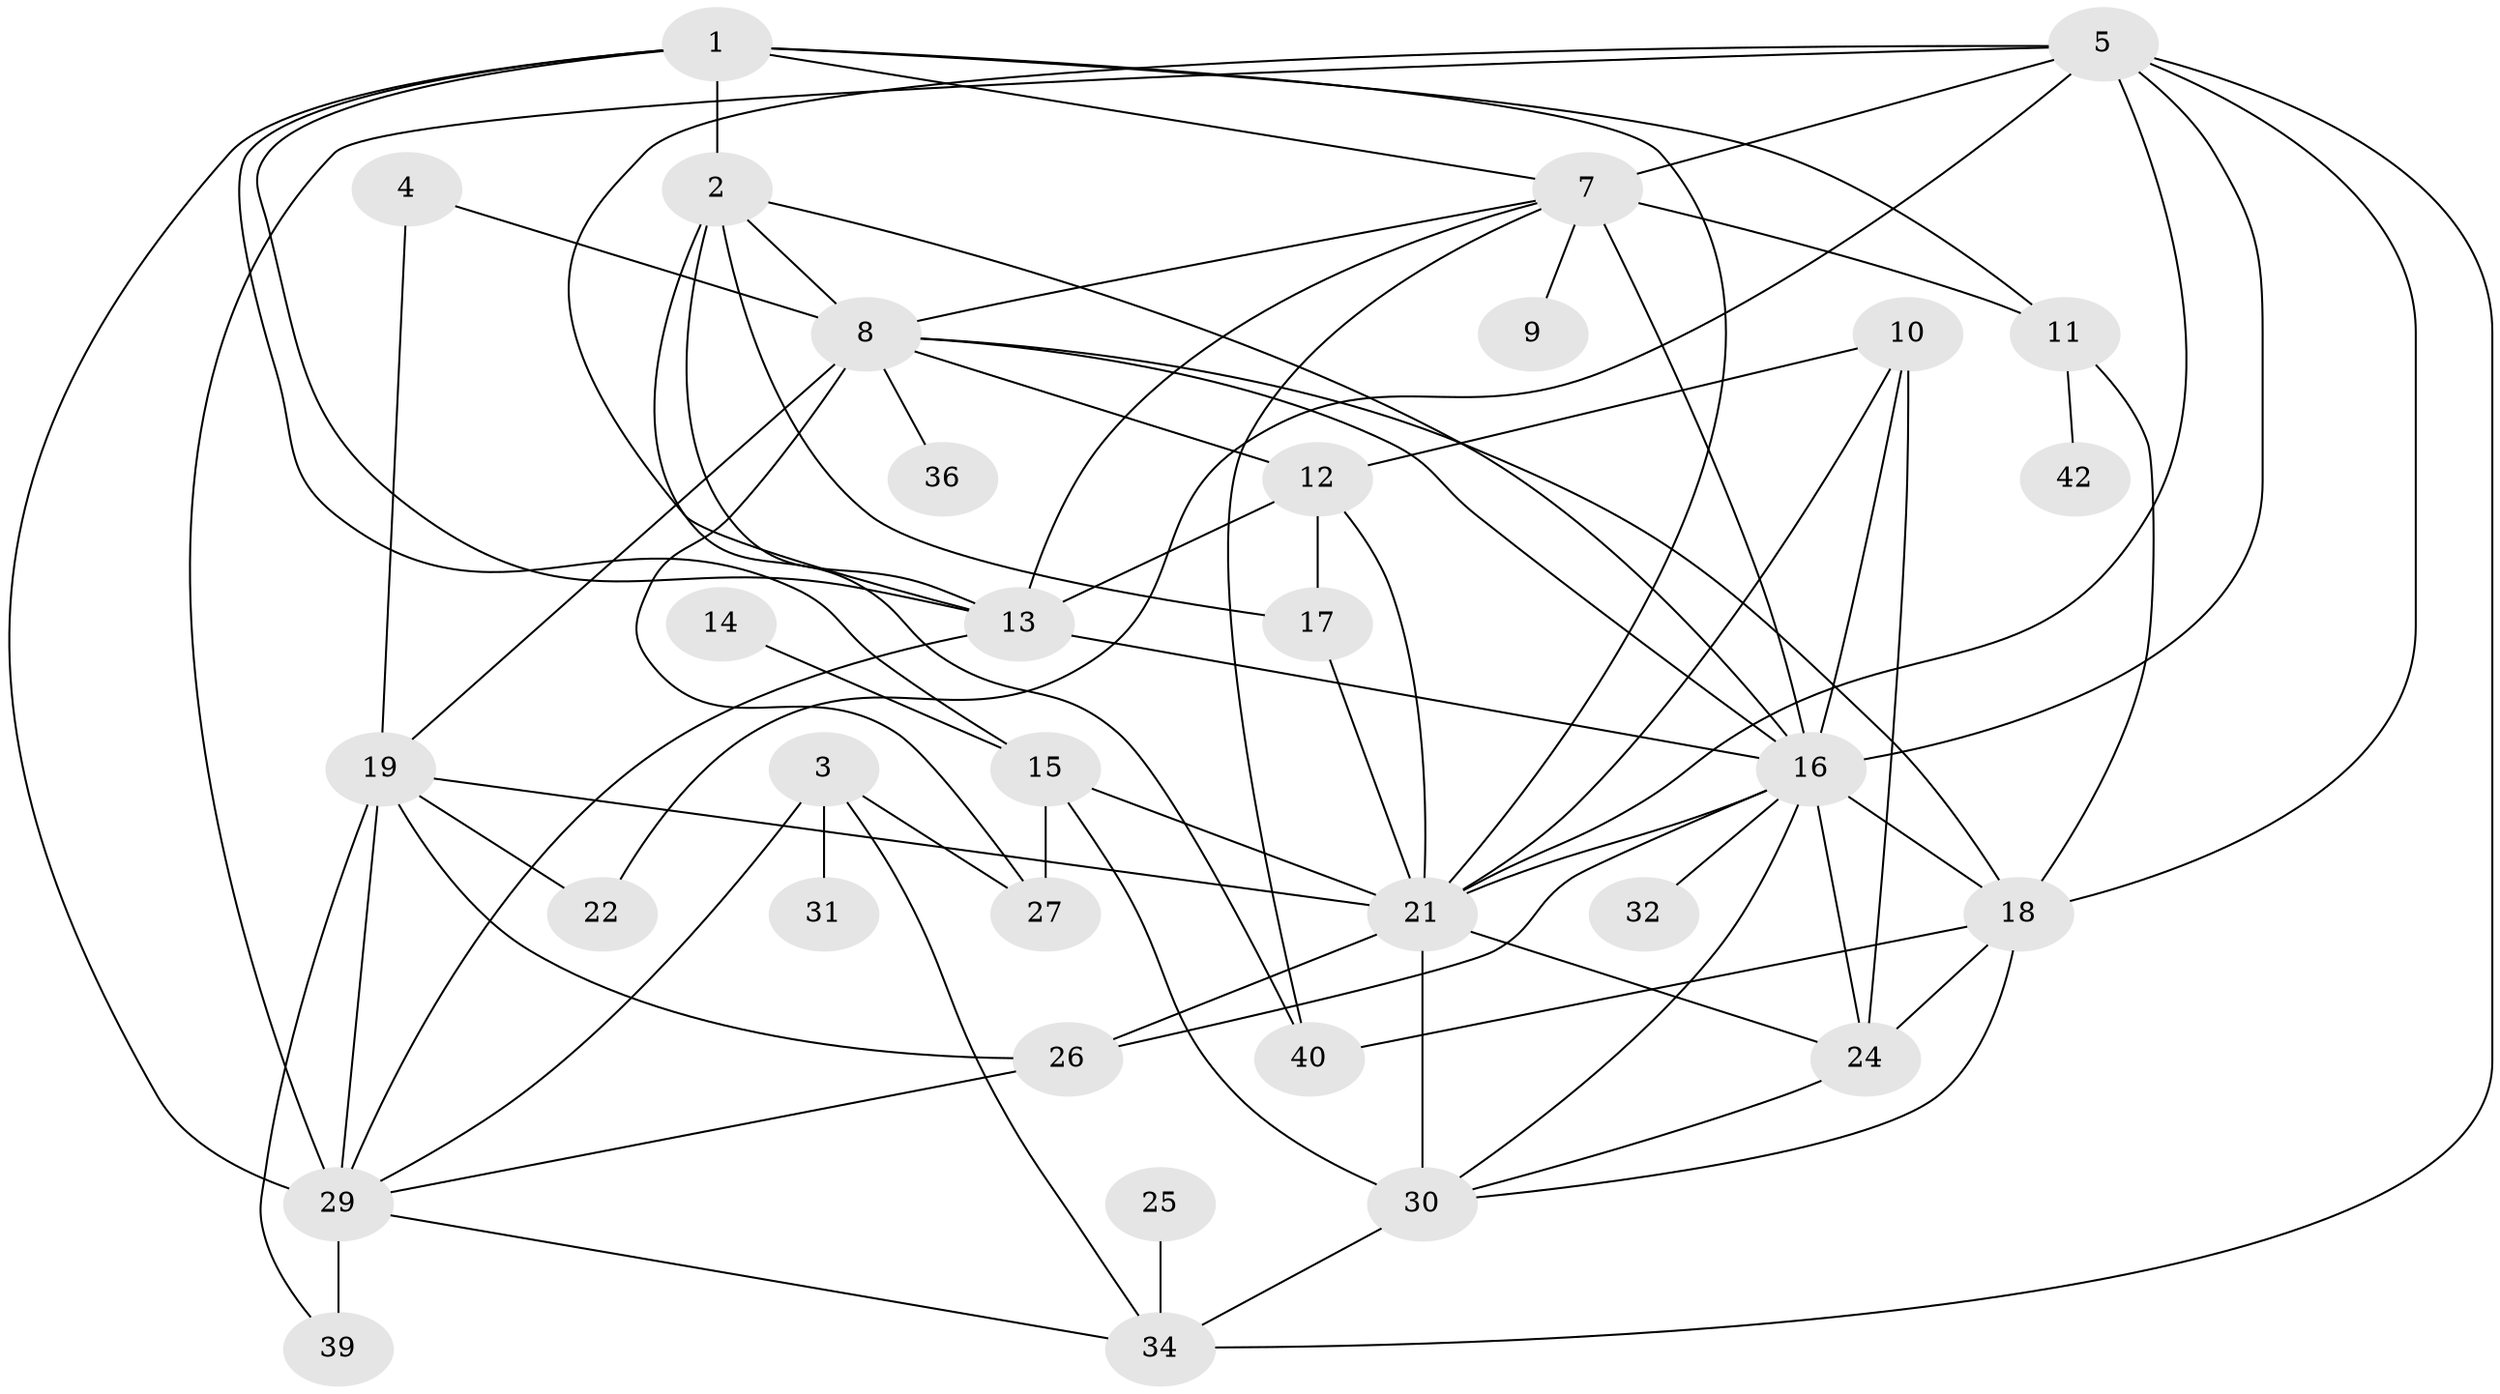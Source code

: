 // original degree distribution, {5: 0.08235294117647059, 2: 0.21176470588235294, 1: 0.1411764705882353, 6: 0.10588235294117647, 3: 0.16470588235294117, 4: 0.10588235294117647, 9: 0.011764705882352941, 7: 0.07058823529411765, 0: 0.10588235294117647}
// Generated by graph-tools (version 1.1) at 2025/48/03/04/25 22:48:35]
// undirected, 33 vertices, 77 edges
graph export_dot {
  node [color=gray90,style=filled];
  1;
  2;
  3;
  4;
  5;
  7;
  8;
  9;
  10;
  11;
  12;
  13;
  14;
  15;
  16;
  17;
  18;
  19;
  21;
  22;
  24;
  25;
  26;
  27;
  29;
  30;
  31;
  32;
  34;
  36;
  39;
  40;
  42;
  1 -- 2 [weight=1.0];
  1 -- 7 [weight=1.0];
  1 -- 11 [weight=1.0];
  1 -- 13 [weight=1.0];
  1 -- 15 [weight=1.0];
  1 -- 21 [weight=1.0];
  1 -- 29 [weight=1.0];
  2 -- 8 [weight=1.0];
  2 -- 13 [weight=1.0];
  2 -- 16 [weight=1.0];
  2 -- 17 [weight=1.0];
  2 -- 40 [weight=2.0];
  3 -- 27 [weight=1.0];
  3 -- 29 [weight=1.0];
  3 -- 31 [weight=1.0];
  3 -- 34 [weight=1.0];
  4 -- 8 [weight=1.0];
  4 -- 19 [weight=1.0];
  5 -- 7 [weight=1.0];
  5 -- 13 [weight=1.0];
  5 -- 16 [weight=1.0];
  5 -- 18 [weight=1.0];
  5 -- 21 [weight=1.0];
  5 -- 22 [weight=1.0];
  5 -- 29 [weight=1.0];
  5 -- 34 [weight=1.0];
  7 -- 8 [weight=1.0];
  7 -- 9 [weight=1.0];
  7 -- 11 [weight=1.0];
  7 -- 13 [weight=1.0];
  7 -- 16 [weight=3.0];
  7 -- 40 [weight=1.0];
  8 -- 12 [weight=1.0];
  8 -- 16 [weight=1.0];
  8 -- 18 [weight=1.0];
  8 -- 19 [weight=3.0];
  8 -- 27 [weight=1.0];
  8 -- 36 [weight=1.0];
  10 -- 12 [weight=1.0];
  10 -- 16 [weight=1.0];
  10 -- 21 [weight=1.0];
  10 -- 24 [weight=1.0];
  11 -- 18 [weight=1.0];
  11 -- 42 [weight=1.0];
  12 -- 13 [weight=1.0];
  12 -- 17 [weight=1.0];
  12 -- 21 [weight=1.0];
  13 -- 16 [weight=3.0];
  13 -- 29 [weight=1.0];
  14 -- 15 [weight=1.0];
  15 -- 21 [weight=1.0];
  15 -- 27 [weight=1.0];
  15 -- 30 [weight=1.0];
  16 -- 18 [weight=2.0];
  16 -- 21 [weight=2.0];
  16 -- 24 [weight=1.0];
  16 -- 26 [weight=1.0];
  16 -- 30 [weight=1.0];
  16 -- 32 [weight=1.0];
  17 -- 21 [weight=1.0];
  18 -- 24 [weight=1.0];
  18 -- 30 [weight=1.0];
  18 -- 40 [weight=1.0];
  19 -- 21 [weight=1.0];
  19 -- 22 [weight=1.0];
  19 -- 26 [weight=1.0];
  19 -- 29 [weight=3.0];
  19 -- 39 [weight=1.0];
  21 -- 24 [weight=1.0];
  21 -- 26 [weight=4.0];
  21 -- 30 [weight=2.0];
  24 -- 30 [weight=1.0];
  25 -- 34 [weight=1.0];
  26 -- 29 [weight=1.0];
  29 -- 34 [weight=1.0];
  29 -- 39 [weight=2.0];
  30 -- 34 [weight=1.0];
}
